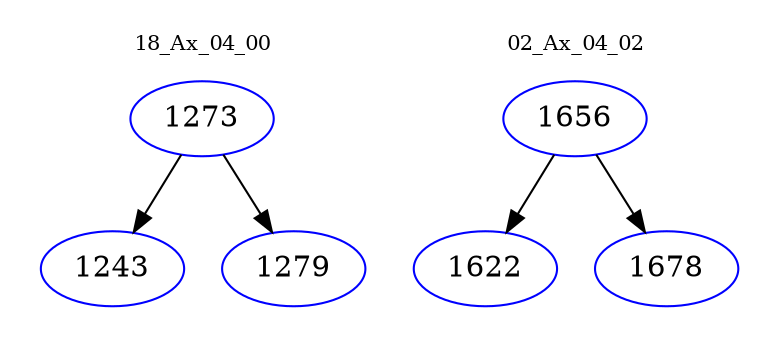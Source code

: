 digraph{
subgraph cluster_0 {
color = white
label = "18_Ax_04_00";
fontsize=10;
T0_1273 [label="1273", color="blue"]
T0_1273 -> T0_1243 [color="black"]
T0_1243 [label="1243", color="blue"]
T0_1273 -> T0_1279 [color="black"]
T0_1279 [label="1279", color="blue"]
}
subgraph cluster_1 {
color = white
label = "02_Ax_04_02";
fontsize=10;
T1_1656 [label="1656", color="blue"]
T1_1656 -> T1_1622 [color="black"]
T1_1622 [label="1622", color="blue"]
T1_1656 -> T1_1678 [color="black"]
T1_1678 [label="1678", color="blue"]
}
}
